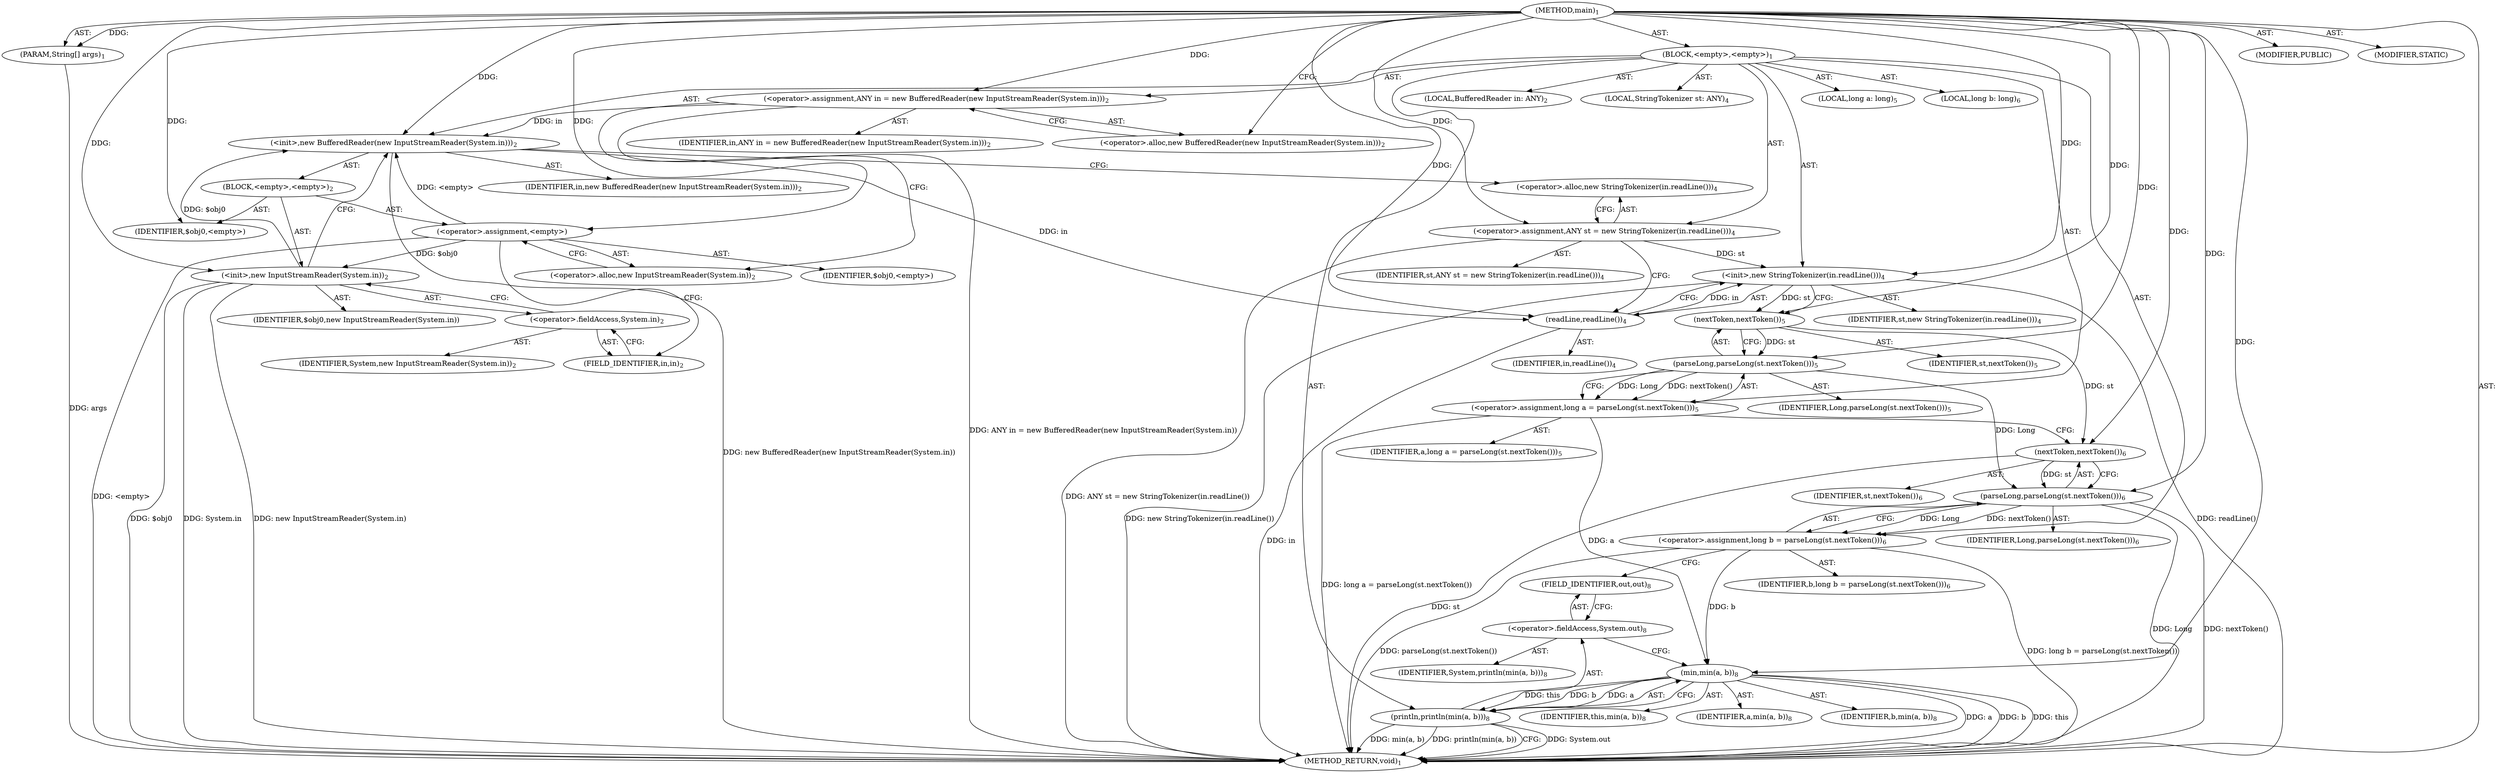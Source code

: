 digraph "main" {  
"21" [label = <(METHOD,main)<SUB>1</SUB>> ]
"22" [label = <(PARAM,String[] args)<SUB>1</SUB>> ]
"23" [label = <(BLOCK,&lt;empty&gt;,&lt;empty&gt;)<SUB>1</SUB>> ]
"4" [label = <(LOCAL,BufferedReader in: ANY)<SUB>2</SUB>> ]
"24" [label = <(&lt;operator&gt;.assignment,ANY in = new BufferedReader(new InputStreamReader(System.in)))<SUB>2</SUB>> ]
"25" [label = <(IDENTIFIER,in,ANY in = new BufferedReader(new InputStreamReader(System.in)))<SUB>2</SUB>> ]
"26" [label = <(&lt;operator&gt;.alloc,new BufferedReader(new InputStreamReader(System.in)))<SUB>2</SUB>> ]
"27" [label = <(&lt;init&gt;,new BufferedReader(new InputStreamReader(System.in)))<SUB>2</SUB>> ]
"3" [label = <(IDENTIFIER,in,new BufferedReader(new InputStreamReader(System.in)))<SUB>2</SUB>> ]
"28" [label = <(BLOCK,&lt;empty&gt;,&lt;empty&gt;)<SUB>2</SUB>> ]
"29" [label = <(&lt;operator&gt;.assignment,&lt;empty&gt;)> ]
"30" [label = <(IDENTIFIER,$obj0,&lt;empty&gt;)> ]
"31" [label = <(&lt;operator&gt;.alloc,new InputStreamReader(System.in))<SUB>2</SUB>> ]
"32" [label = <(&lt;init&gt;,new InputStreamReader(System.in))<SUB>2</SUB>> ]
"33" [label = <(IDENTIFIER,$obj0,new InputStreamReader(System.in))> ]
"34" [label = <(&lt;operator&gt;.fieldAccess,System.in)<SUB>2</SUB>> ]
"35" [label = <(IDENTIFIER,System,new InputStreamReader(System.in))<SUB>2</SUB>> ]
"36" [label = <(FIELD_IDENTIFIER,in,in)<SUB>2</SUB>> ]
"37" [label = <(IDENTIFIER,$obj0,&lt;empty&gt;)> ]
"6" [label = <(LOCAL,StringTokenizer st: ANY)<SUB>4</SUB>> ]
"38" [label = <(&lt;operator&gt;.assignment,ANY st = new StringTokenizer(in.readLine()))<SUB>4</SUB>> ]
"39" [label = <(IDENTIFIER,st,ANY st = new StringTokenizer(in.readLine()))<SUB>4</SUB>> ]
"40" [label = <(&lt;operator&gt;.alloc,new StringTokenizer(in.readLine()))<SUB>4</SUB>> ]
"41" [label = <(&lt;init&gt;,new StringTokenizer(in.readLine()))<SUB>4</SUB>> ]
"5" [label = <(IDENTIFIER,st,new StringTokenizer(in.readLine()))<SUB>4</SUB>> ]
"42" [label = <(readLine,readLine())<SUB>4</SUB>> ]
"43" [label = <(IDENTIFIER,in,readLine())<SUB>4</SUB>> ]
"44" [label = <(LOCAL,long a: long)<SUB>5</SUB>> ]
"45" [label = <(&lt;operator&gt;.assignment,long a = parseLong(st.nextToken()))<SUB>5</SUB>> ]
"46" [label = <(IDENTIFIER,a,long a = parseLong(st.nextToken()))<SUB>5</SUB>> ]
"47" [label = <(parseLong,parseLong(st.nextToken()))<SUB>5</SUB>> ]
"48" [label = <(IDENTIFIER,Long,parseLong(st.nextToken()))<SUB>5</SUB>> ]
"49" [label = <(nextToken,nextToken())<SUB>5</SUB>> ]
"50" [label = <(IDENTIFIER,st,nextToken())<SUB>5</SUB>> ]
"51" [label = <(LOCAL,long b: long)<SUB>6</SUB>> ]
"52" [label = <(&lt;operator&gt;.assignment,long b = parseLong(st.nextToken()))<SUB>6</SUB>> ]
"53" [label = <(IDENTIFIER,b,long b = parseLong(st.nextToken()))<SUB>6</SUB>> ]
"54" [label = <(parseLong,parseLong(st.nextToken()))<SUB>6</SUB>> ]
"55" [label = <(IDENTIFIER,Long,parseLong(st.nextToken()))<SUB>6</SUB>> ]
"56" [label = <(nextToken,nextToken())<SUB>6</SUB>> ]
"57" [label = <(IDENTIFIER,st,nextToken())<SUB>6</SUB>> ]
"58" [label = <(println,println(min(a, b)))<SUB>8</SUB>> ]
"59" [label = <(&lt;operator&gt;.fieldAccess,System.out)<SUB>8</SUB>> ]
"60" [label = <(IDENTIFIER,System,println(min(a, b)))<SUB>8</SUB>> ]
"61" [label = <(FIELD_IDENTIFIER,out,out)<SUB>8</SUB>> ]
"62" [label = <(min,min(a, b))<SUB>8</SUB>> ]
"63" [label = <(IDENTIFIER,this,min(a, b))<SUB>8</SUB>> ]
"64" [label = <(IDENTIFIER,a,min(a, b))<SUB>8</SUB>> ]
"65" [label = <(IDENTIFIER,b,min(a, b))<SUB>8</SUB>> ]
"66" [label = <(MODIFIER,PUBLIC)> ]
"67" [label = <(MODIFIER,STATIC)> ]
"68" [label = <(METHOD_RETURN,void)<SUB>1</SUB>> ]
  "21" -> "22"  [ label = "AST: "] 
  "21" -> "23"  [ label = "AST: "] 
  "21" -> "66"  [ label = "AST: "] 
  "21" -> "67"  [ label = "AST: "] 
  "21" -> "68"  [ label = "AST: "] 
  "23" -> "4"  [ label = "AST: "] 
  "23" -> "24"  [ label = "AST: "] 
  "23" -> "27"  [ label = "AST: "] 
  "23" -> "6"  [ label = "AST: "] 
  "23" -> "38"  [ label = "AST: "] 
  "23" -> "41"  [ label = "AST: "] 
  "23" -> "44"  [ label = "AST: "] 
  "23" -> "45"  [ label = "AST: "] 
  "23" -> "51"  [ label = "AST: "] 
  "23" -> "52"  [ label = "AST: "] 
  "23" -> "58"  [ label = "AST: "] 
  "24" -> "25"  [ label = "AST: "] 
  "24" -> "26"  [ label = "AST: "] 
  "27" -> "3"  [ label = "AST: "] 
  "27" -> "28"  [ label = "AST: "] 
  "28" -> "29"  [ label = "AST: "] 
  "28" -> "32"  [ label = "AST: "] 
  "28" -> "37"  [ label = "AST: "] 
  "29" -> "30"  [ label = "AST: "] 
  "29" -> "31"  [ label = "AST: "] 
  "32" -> "33"  [ label = "AST: "] 
  "32" -> "34"  [ label = "AST: "] 
  "34" -> "35"  [ label = "AST: "] 
  "34" -> "36"  [ label = "AST: "] 
  "38" -> "39"  [ label = "AST: "] 
  "38" -> "40"  [ label = "AST: "] 
  "41" -> "5"  [ label = "AST: "] 
  "41" -> "42"  [ label = "AST: "] 
  "42" -> "43"  [ label = "AST: "] 
  "45" -> "46"  [ label = "AST: "] 
  "45" -> "47"  [ label = "AST: "] 
  "47" -> "48"  [ label = "AST: "] 
  "47" -> "49"  [ label = "AST: "] 
  "49" -> "50"  [ label = "AST: "] 
  "52" -> "53"  [ label = "AST: "] 
  "52" -> "54"  [ label = "AST: "] 
  "54" -> "55"  [ label = "AST: "] 
  "54" -> "56"  [ label = "AST: "] 
  "56" -> "57"  [ label = "AST: "] 
  "58" -> "59"  [ label = "AST: "] 
  "58" -> "62"  [ label = "AST: "] 
  "59" -> "60"  [ label = "AST: "] 
  "59" -> "61"  [ label = "AST: "] 
  "62" -> "63"  [ label = "AST: "] 
  "62" -> "64"  [ label = "AST: "] 
  "62" -> "65"  [ label = "AST: "] 
  "24" -> "31"  [ label = "CFG: "] 
  "27" -> "40"  [ label = "CFG: "] 
  "38" -> "42"  [ label = "CFG: "] 
  "41" -> "49"  [ label = "CFG: "] 
  "45" -> "56"  [ label = "CFG: "] 
  "52" -> "61"  [ label = "CFG: "] 
  "58" -> "68"  [ label = "CFG: "] 
  "26" -> "24"  [ label = "CFG: "] 
  "40" -> "38"  [ label = "CFG: "] 
  "42" -> "41"  [ label = "CFG: "] 
  "47" -> "45"  [ label = "CFG: "] 
  "54" -> "52"  [ label = "CFG: "] 
  "59" -> "62"  [ label = "CFG: "] 
  "62" -> "58"  [ label = "CFG: "] 
  "29" -> "36"  [ label = "CFG: "] 
  "32" -> "27"  [ label = "CFG: "] 
  "49" -> "47"  [ label = "CFG: "] 
  "56" -> "54"  [ label = "CFG: "] 
  "61" -> "59"  [ label = "CFG: "] 
  "31" -> "29"  [ label = "CFG: "] 
  "34" -> "32"  [ label = "CFG: "] 
  "36" -> "34"  [ label = "CFG: "] 
  "21" -> "26"  [ label = "CFG: "] 
  "22" -> "68"  [ label = "DDG: args"] 
  "24" -> "68"  [ label = "DDG: ANY in = new BufferedReader(new InputStreamReader(System.in))"] 
  "29" -> "68"  [ label = "DDG: &lt;empty&gt;"] 
  "32" -> "68"  [ label = "DDG: $obj0"] 
  "32" -> "68"  [ label = "DDG: System.in"] 
  "32" -> "68"  [ label = "DDG: new InputStreamReader(System.in)"] 
  "27" -> "68"  [ label = "DDG: new BufferedReader(new InputStreamReader(System.in))"] 
  "38" -> "68"  [ label = "DDG: ANY st = new StringTokenizer(in.readLine())"] 
  "42" -> "68"  [ label = "DDG: in"] 
  "41" -> "68"  [ label = "DDG: readLine()"] 
  "41" -> "68"  [ label = "DDG: new StringTokenizer(in.readLine())"] 
  "45" -> "68"  [ label = "DDG: long a = parseLong(st.nextToken())"] 
  "54" -> "68"  [ label = "DDG: Long"] 
  "56" -> "68"  [ label = "DDG: st"] 
  "54" -> "68"  [ label = "DDG: nextToken()"] 
  "52" -> "68"  [ label = "DDG: parseLong(st.nextToken())"] 
  "52" -> "68"  [ label = "DDG: long b = parseLong(st.nextToken())"] 
  "58" -> "68"  [ label = "DDG: System.out"] 
  "62" -> "68"  [ label = "DDG: a"] 
  "62" -> "68"  [ label = "DDG: b"] 
  "58" -> "68"  [ label = "DDG: min(a, b)"] 
  "58" -> "68"  [ label = "DDG: println(min(a, b))"] 
  "62" -> "68"  [ label = "DDG: this"] 
  "21" -> "22"  [ label = "DDG: "] 
  "21" -> "24"  [ label = "DDG: "] 
  "21" -> "38"  [ label = "DDG: "] 
  "47" -> "45"  [ label = "DDG: Long"] 
  "47" -> "45"  [ label = "DDG: nextToken()"] 
  "54" -> "52"  [ label = "DDG: Long"] 
  "54" -> "52"  [ label = "DDG: nextToken()"] 
  "24" -> "27"  [ label = "DDG: in"] 
  "21" -> "27"  [ label = "DDG: "] 
  "29" -> "27"  [ label = "DDG: &lt;empty&gt;"] 
  "32" -> "27"  [ label = "DDG: $obj0"] 
  "38" -> "41"  [ label = "DDG: st"] 
  "21" -> "41"  [ label = "DDG: "] 
  "42" -> "41"  [ label = "DDG: in"] 
  "62" -> "58"  [ label = "DDG: this"] 
  "62" -> "58"  [ label = "DDG: a"] 
  "62" -> "58"  [ label = "DDG: b"] 
  "21" -> "29"  [ label = "DDG: "] 
  "21" -> "37"  [ label = "DDG: "] 
  "27" -> "42"  [ label = "DDG: in"] 
  "21" -> "42"  [ label = "DDG: "] 
  "21" -> "47"  [ label = "DDG: "] 
  "49" -> "47"  [ label = "DDG: st"] 
  "47" -> "54"  [ label = "DDG: Long"] 
  "21" -> "54"  [ label = "DDG: "] 
  "56" -> "54"  [ label = "DDG: st"] 
  "21" -> "62"  [ label = "DDG: "] 
  "45" -> "62"  [ label = "DDG: a"] 
  "52" -> "62"  [ label = "DDG: b"] 
  "29" -> "32"  [ label = "DDG: $obj0"] 
  "21" -> "32"  [ label = "DDG: "] 
  "41" -> "49"  [ label = "DDG: st"] 
  "21" -> "49"  [ label = "DDG: "] 
  "49" -> "56"  [ label = "DDG: st"] 
  "21" -> "56"  [ label = "DDG: "] 
}
